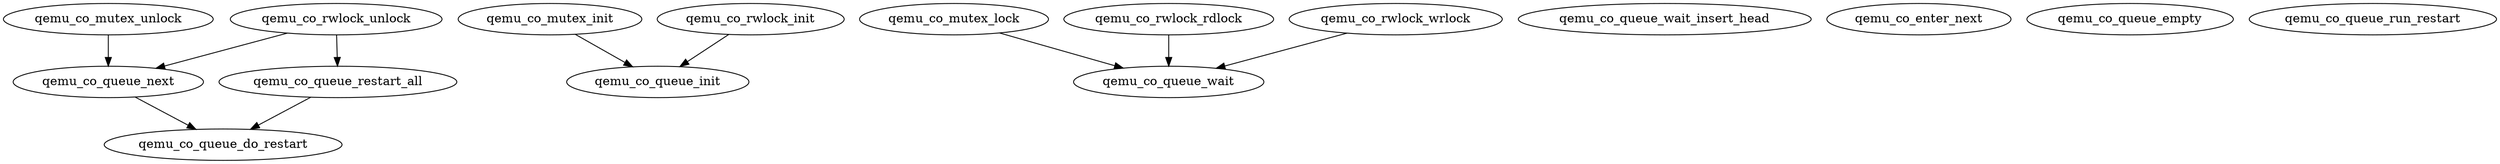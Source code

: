 digraph G {
  "qemu_co_queue_do_restart" [shape=ellipse, color="#000000", style=solid];
  "qemu_co_queue_init" [shape=ellipse, color="#000000", style=solid];
  "qemu_co_queue_wait" [shape=ellipse, color="#000000", style=solid];
  "qemu_co_queue_wait_insert_head" [shape=ellipse, color="#000000",
                                    style=solid];
  "qemu_co_queue_next" [shape=ellipse, color="#000000", style=solid];
  "qemu_co_queue_restart_all" [shape=ellipse, color="#000000", style=solid];
  "qemu_co_enter_next" [shape=ellipse, color="#000000", style=solid];
  "qemu_co_queue_empty" [shape=ellipse, color="#000000", style=solid];
  "qemu_co_mutex_init" [shape=ellipse, color="#000000", style=solid];
  "qemu_co_mutex_lock" [shape=ellipse, color="#000000", style=solid];
  "qemu_co_mutex_unlock" [shape=ellipse, color="#000000", style=solid];
  "qemu_co_rwlock_init" [shape=ellipse, color="#000000", style=solid];
  "qemu_co_rwlock_rdlock" [shape=ellipse, color="#000000", style=solid];
  "qemu_co_rwlock_wrlock" [shape=ellipse, color="#000000", style=solid];
  "qemu_co_rwlock_unlock" [shape=ellipse, color="#000000", style=solid];
  "qemu_co_queue_run_restart" [shape=ellipse, color="#000000", style=solid];
  
  
  "qemu_co_queue_next" -> "qemu_co_queue_do_restart";
  "qemu_co_queue_restart_all" -> "qemu_co_queue_do_restart";
  "qemu_co_mutex_init" -> "qemu_co_queue_init";
  "qemu_co_mutex_lock" -> "qemu_co_queue_wait";
  "qemu_co_mutex_unlock" -> "qemu_co_queue_next";
  "qemu_co_rwlock_init" -> "qemu_co_queue_init";
  "qemu_co_rwlock_rdlock" -> "qemu_co_queue_wait";
  "qemu_co_rwlock_wrlock" -> "qemu_co_queue_wait";
  "qemu_co_rwlock_unlock" -> "qemu_co_queue_next";
  "qemu_co_rwlock_unlock" -> "qemu_co_queue_restart_all";
  
  }
